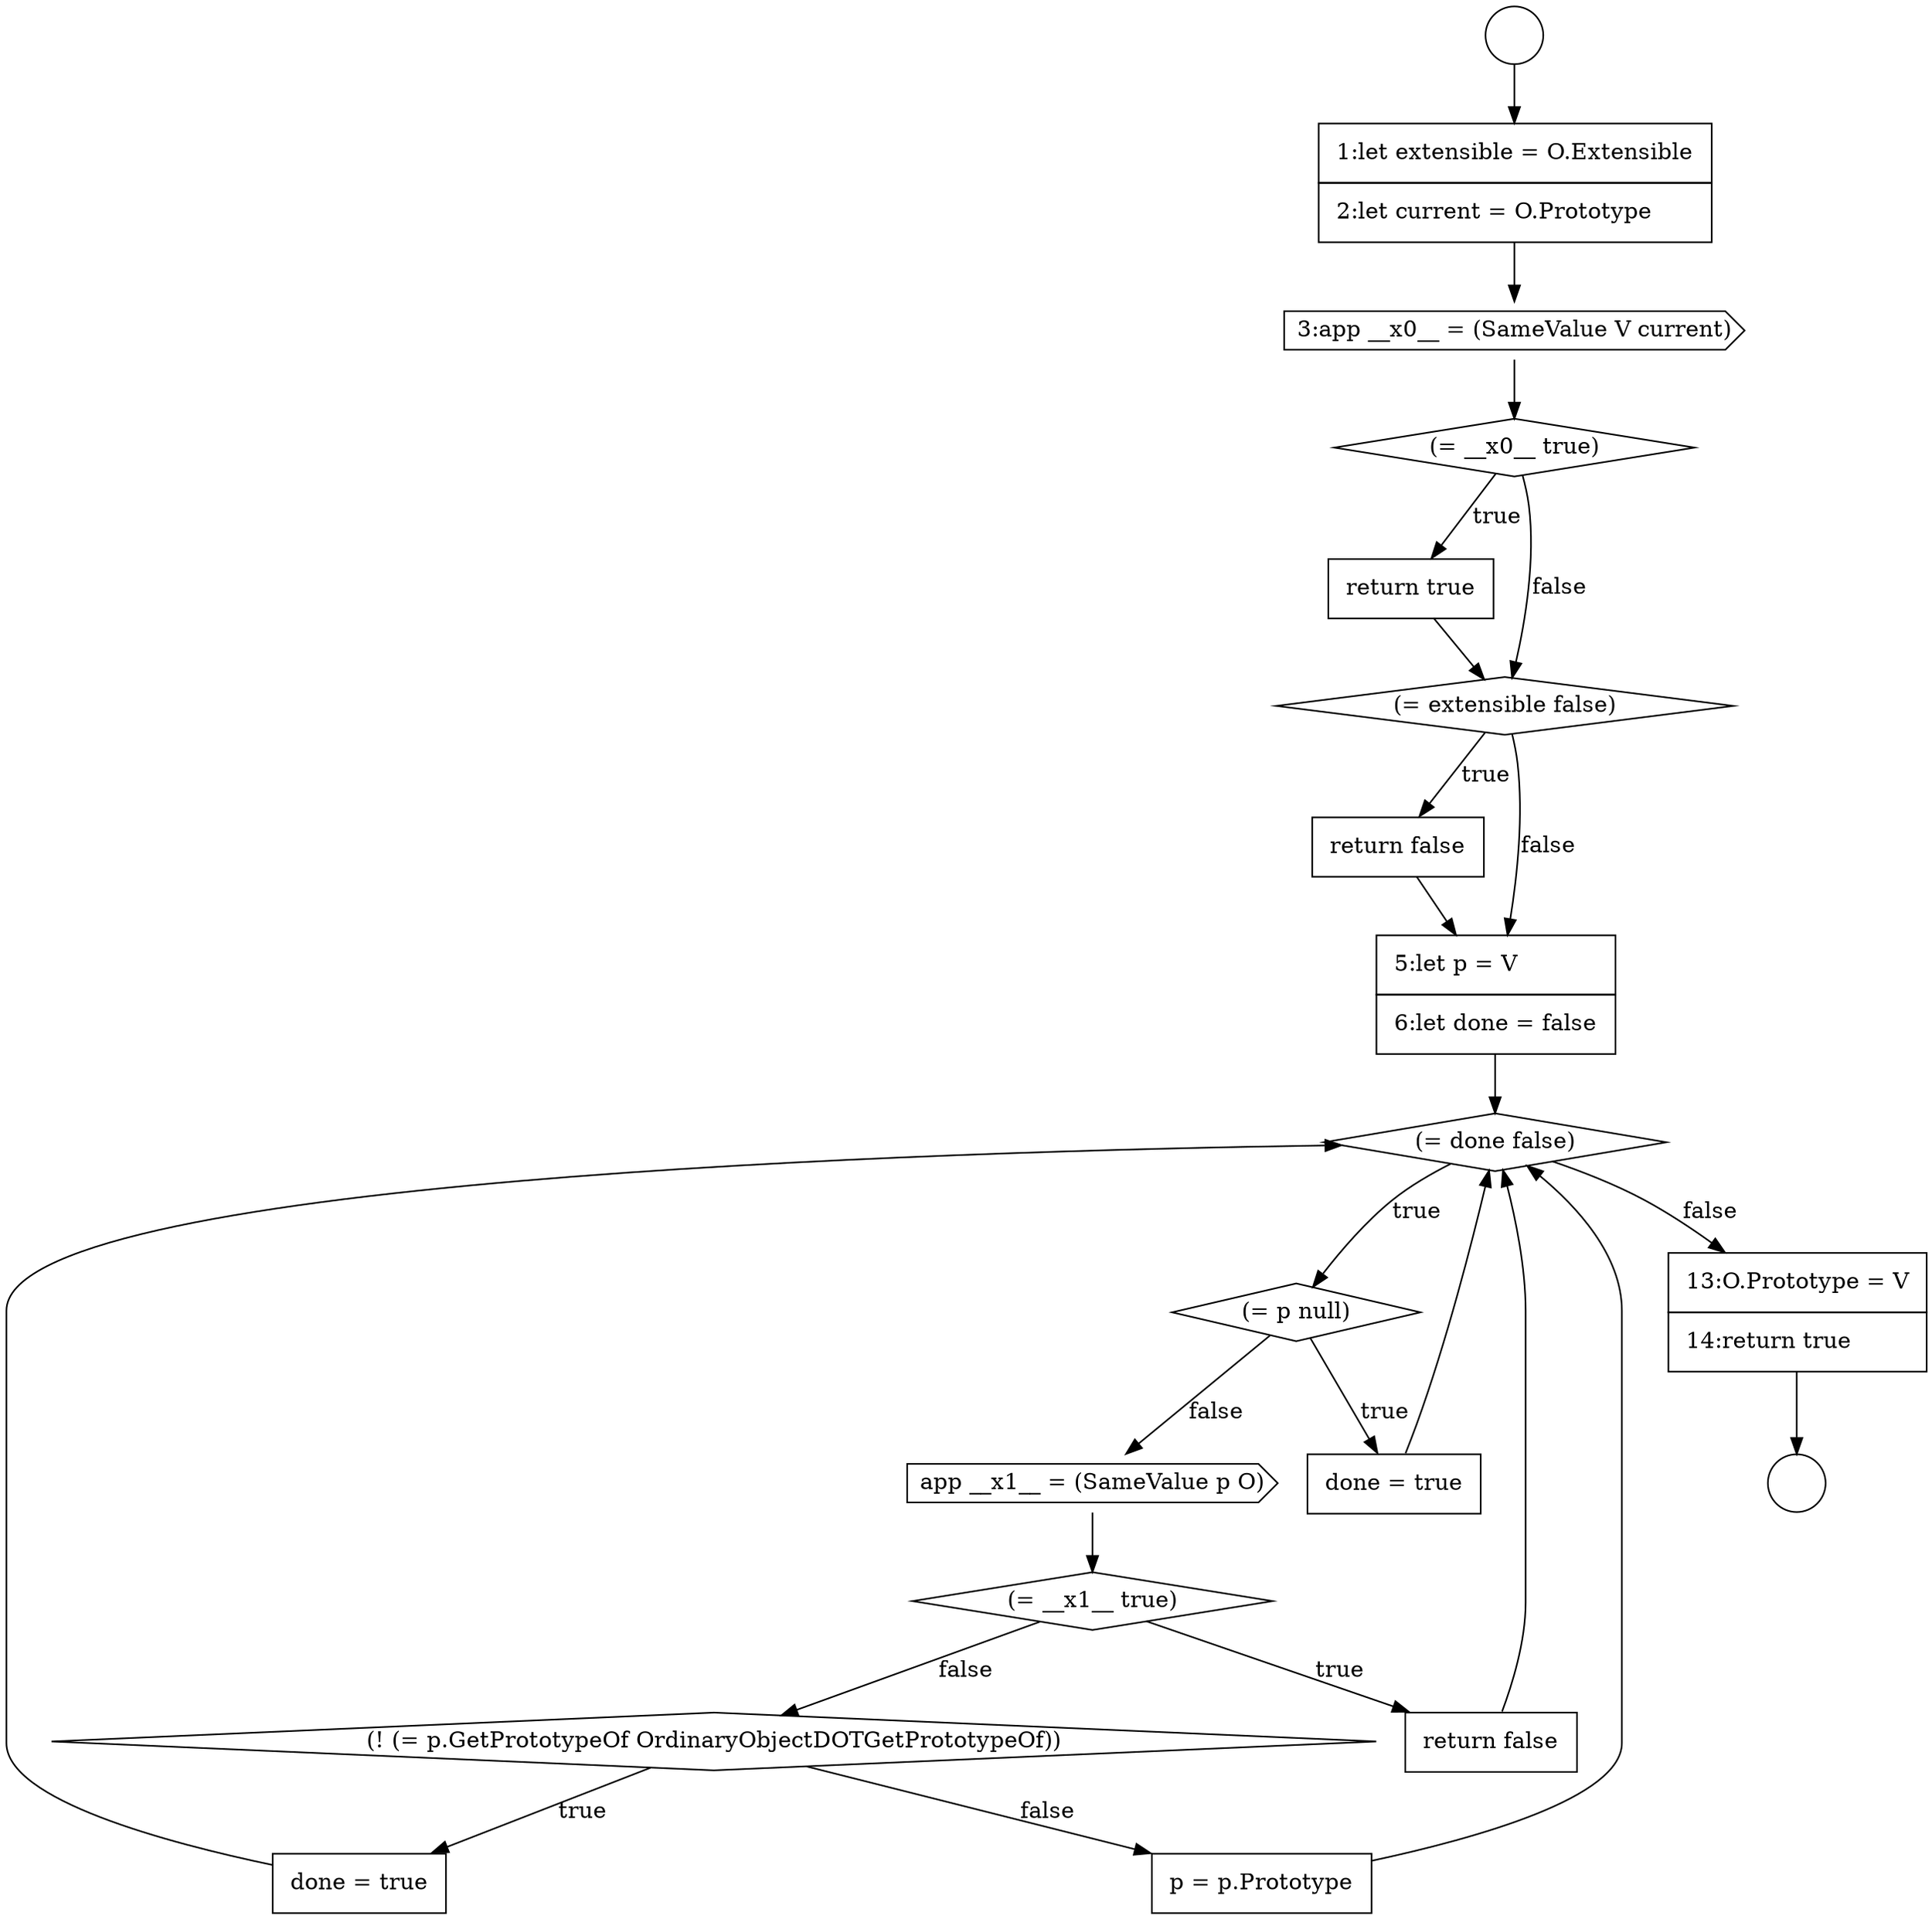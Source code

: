 digraph {
  node1665 [shape=none, margin=0, label=<<font color="black">
    <table border="0" cellborder="1" cellspacing="0" cellpadding="10">
      <tr><td align="left">return false</td></tr>
    </table>
  </font>> color="black" fillcolor="white" style=filled]
  node1671 [shape=diamond, label=<<font color="black">(= __x1__ true)</font>> color="black" fillcolor="white" style=filled]
  node1660 [shape=none, margin=0, label=<<font color="black">
    <table border="0" cellborder="1" cellspacing="0" cellpadding="10">
      <tr><td align="left">1:let extensible = O.Extensible</td></tr>
      <tr><td align="left">2:let current = O.Prototype</td></tr>
    </table>
  </font>> color="black" fillcolor="white" style=filled]
  node1664 [shape=diamond, label=<<font color="black">(= extensible false)</font>> color="black" fillcolor="white" style=filled]
  node1672 [shape=none, margin=0, label=<<font color="black">
    <table border="0" cellborder="1" cellspacing="0" cellpadding="10">
      <tr><td align="left">return false</td></tr>
    </table>
  </font>> color="black" fillcolor="white" style=filled]
  node1659 [shape=circle label=" " color="black" fillcolor="white" style=filled]
  node1668 [shape=diamond, label=<<font color="black">(= p null)</font>> color="black" fillcolor="white" style=filled]
  node1663 [shape=none, margin=0, label=<<font color="black">
    <table border="0" cellborder="1" cellspacing="0" cellpadding="10">
      <tr><td align="left">return true</td></tr>
    </table>
  </font>> color="black" fillcolor="white" style=filled]
  node1667 [shape=diamond, label=<<font color="black">(= done false)</font>> color="black" fillcolor="white" style=filled]
  node1662 [shape=diamond, label=<<font color="black">(= __x0__ true)</font>> color="black" fillcolor="white" style=filled]
  node1658 [shape=circle label=" " color="black" fillcolor="white" style=filled]
  node1670 [shape=cds, label=<<font color="black">app __x1__ = (SameValue p O)</font>> color="black" fillcolor="white" style=filled]
  node1674 [shape=none, margin=0, label=<<font color="black">
    <table border="0" cellborder="1" cellspacing="0" cellpadding="10">
      <tr><td align="left">done = true</td></tr>
    </table>
  </font>> color="black" fillcolor="white" style=filled]
  node1661 [shape=cds, label=<<font color="black">3:app __x0__ = (SameValue V current)</font>> color="black" fillcolor="white" style=filled]
  node1673 [shape=diamond, label=<<font color="black">(! (= p.GetPrototypeOf OrdinaryObjectDOTGetPrototypeOf))</font>> color="black" fillcolor="white" style=filled]
  node1676 [shape=none, margin=0, label=<<font color="black">
    <table border="0" cellborder="1" cellspacing="0" cellpadding="10">
      <tr><td align="left">13:O.Prototype = V</td></tr>
      <tr><td align="left">14:return true</td></tr>
    </table>
  </font>> color="black" fillcolor="white" style=filled]
  node1666 [shape=none, margin=0, label=<<font color="black">
    <table border="0" cellborder="1" cellspacing="0" cellpadding="10">
      <tr><td align="left">5:let p = V</td></tr>
      <tr><td align="left">6:let done = false</td></tr>
    </table>
  </font>> color="black" fillcolor="white" style=filled]
  node1669 [shape=none, margin=0, label=<<font color="black">
    <table border="0" cellborder="1" cellspacing="0" cellpadding="10">
      <tr><td align="left">done = true</td></tr>
    </table>
  </font>> color="black" fillcolor="white" style=filled]
  node1675 [shape=none, margin=0, label=<<font color="black">
    <table border="0" cellborder="1" cellspacing="0" cellpadding="10">
      <tr><td align="left">p = p.Prototype</td></tr>
    </table>
  </font>> color="black" fillcolor="white" style=filled]
  node1671 -> node1672 [label=<<font color="black">true</font>> color="black"]
  node1671 -> node1673 [label=<<font color="black">false</font>> color="black"]
  node1662 -> node1663 [label=<<font color="black">true</font>> color="black"]
  node1662 -> node1664 [label=<<font color="black">false</font>> color="black"]
  node1673 -> node1674 [label=<<font color="black">true</font>> color="black"]
  node1673 -> node1675 [label=<<font color="black">false</font>> color="black"]
  node1667 -> node1668 [label=<<font color="black">true</font>> color="black"]
  node1667 -> node1676 [label=<<font color="black">false</font>> color="black"]
  node1664 -> node1665 [label=<<font color="black">true</font>> color="black"]
  node1664 -> node1666 [label=<<font color="black">false</font>> color="black"]
  node1666 -> node1667 [ color="black"]
  node1663 -> node1664 [ color="black"]
  node1660 -> node1661 [ color="black"]
  node1661 -> node1662 [ color="black"]
  node1665 -> node1666 [ color="black"]
  node1669 -> node1667 [ color="black"]
  node1672 -> node1667 [ color="black"]
  node1668 -> node1669 [label=<<font color="black">true</font>> color="black"]
  node1668 -> node1670 [label=<<font color="black">false</font>> color="black"]
  node1674 -> node1667 [ color="black"]
  node1670 -> node1671 [ color="black"]
  node1675 -> node1667 [ color="black"]
  node1676 -> node1659 [ color="black"]
  node1658 -> node1660 [ color="black"]
}
